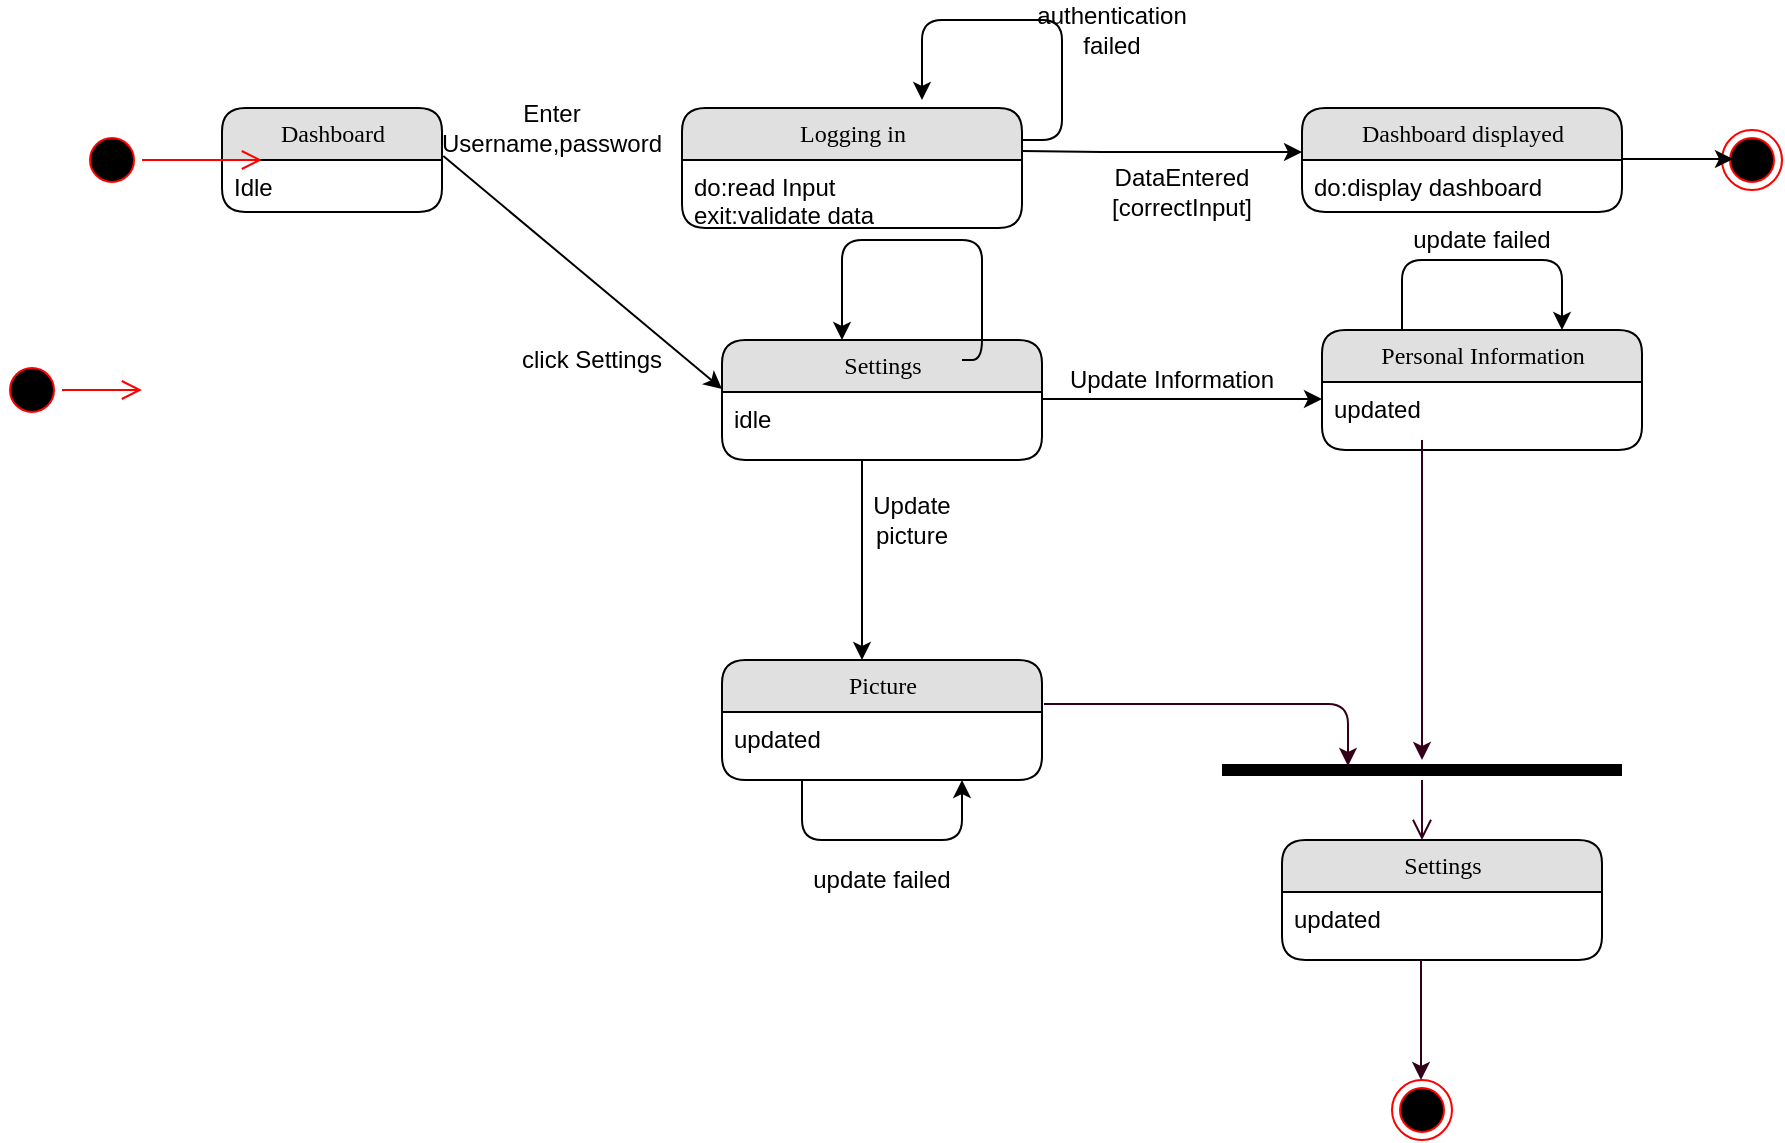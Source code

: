 <mxfile version="13.0.8" type="github">
  <diagram name="Page-1" id="b520641d-4fe3-3701-9064-5fc419738815">
    <mxGraphModel dx="946" dy="646" grid="1" gridSize="10" guides="1" tooltips="1" connect="1" arrows="1" fold="1" page="1" pageScale="1" pageWidth="1100" pageHeight="850" background="#ffffff" math="0" shadow="0">
      <root>
        <mxCell id="0" />
        <mxCell id="1" parent="0" />
        <mxCell id="JuLokaQtnEzh7Riw3Y3C-1" value="" style="ellipse;html=1;shape=startState;fillColor=#000000;strokeColor=#ff0000;" vertex="1" parent="1">
          <mxGeometry x="30" y="200" width="30" height="30" as="geometry" />
        </mxCell>
        <mxCell id="JuLokaQtnEzh7Riw3Y3C-2" value="" style="edgeStyle=orthogonalEdgeStyle;html=1;verticalAlign=bottom;endArrow=open;endSize=8;strokeColor=#ff0000;" edge="1" source="JuLokaQtnEzh7Riw3Y3C-1" parent="1">
          <mxGeometry relative="1" as="geometry">
            <mxPoint x="100" y="215" as="targetPoint" />
          </mxGeometry>
        </mxCell>
        <mxCell id="21ea969265ad0168-6" value="Dashboard" style="swimlane;html=1;fontStyle=0;childLayout=stackLayout;horizontal=1;startSize=26;fillColor=#e0e0e0;horizontalStack=0;resizeParent=1;resizeLast=0;collapsible=1;marginBottom=0;swimlaneFillColor=#ffffff;align=center;rounded=1;shadow=0;comic=0;labelBackgroundColor=none;strokeWidth=1;fontFamily=Verdana;fontSize=12" parent="1" vertex="1">
          <mxGeometry x="140" y="74" width="110" height="52" as="geometry" />
        </mxCell>
        <mxCell id="21ea969265ad0168-7" value="Idle" style="text;html=1;strokeColor=none;fillColor=none;spacingLeft=4;spacingRight=4;whiteSpace=wrap;overflow=hidden;rotatable=0;points=[[0,0.5],[1,0.5]];portConstraint=eastwest;" parent="21ea969265ad0168-6" vertex="1">
          <mxGeometry y="26" width="110" height="26" as="geometry" />
        </mxCell>
        <mxCell id="JuLokaQtnEzh7Riw3Y3C-3" value="" style="endArrow=classic;html=1;exitX=1.006;exitY=-0.077;exitDx=0;exitDy=0;exitPerimeter=0;" edge="1" parent="1" source="21ea969265ad0168-7">
          <mxGeometry width="50" height="50" relative="1" as="geometry">
            <mxPoint x="290" y="214.5" as="sourcePoint" />
            <mxPoint x="390" y="214.5" as="targetPoint" />
          </mxGeometry>
        </mxCell>
        <mxCell id="JuLokaQtnEzh7Riw3Y3C-4" value="Settings" style="swimlane;html=1;fontStyle=0;childLayout=stackLayout;horizontal=1;startSize=26;fillColor=#e0e0e0;horizontalStack=0;resizeParent=1;resizeLast=0;collapsible=1;marginBottom=0;swimlaneFillColor=#ffffff;align=center;rounded=1;shadow=0;comic=0;labelBackgroundColor=none;strokeWidth=1;fontFamily=Verdana;fontSize=12" vertex="1" parent="1">
          <mxGeometry x="390" y="190" width="160" height="60" as="geometry" />
        </mxCell>
        <mxCell id="JuLokaQtnEzh7Riw3Y3C-5" value="idle" style="text;html=1;strokeColor=none;fillColor=none;spacingLeft=4;spacingRight=4;whiteSpace=wrap;overflow=hidden;rotatable=0;points=[[0,0.5],[1,0.5]];portConstraint=eastwest;" vertex="1" parent="JuLokaQtnEzh7Riw3Y3C-4">
          <mxGeometry y="26" width="160" height="26" as="geometry" />
        </mxCell>
        <mxCell id="JuLokaQtnEzh7Riw3Y3C-7" value="click Settings" style="text;html=1;strokeColor=none;fillColor=none;align=center;verticalAlign=middle;whiteSpace=wrap;rounded=0;" vertex="1" parent="1">
          <mxGeometry x="280" y="190" width="90" height="20" as="geometry" />
        </mxCell>
        <mxCell id="JuLokaQtnEzh7Riw3Y3C-10" value="" style="endArrow=classic;html=1;" edge="1" parent="1">
          <mxGeometry width="50" height="50" relative="1" as="geometry">
            <mxPoint x="550" y="219.5" as="sourcePoint" />
            <mxPoint x="690" y="219.5" as="targetPoint" />
          </mxGeometry>
        </mxCell>
        <mxCell id="JuLokaQtnEzh7Riw3Y3C-11" value="Update Information" style="text;html=1;strokeColor=none;fillColor=none;align=center;verticalAlign=middle;whiteSpace=wrap;rounded=0;" vertex="1" parent="1">
          <mxGeometry x="550" y="200" width="130" height="20" as="geometry" />
        </mxCell>
        <mxCell id="JuLokaQtnEzh7Riw3Y3C-17" value="" style="edgeStyle=segmentEdgeStyle;endArrow=classic;html=1;" edge="1" parent="1">
          <mxGeometry width="50" height="50" relative="1" as="geometry">
            <mxPoint x="510" y="200" as="sourcePoint" />
            <mxPoint x="450" y="190" as="targetPoint" />
            <Array as="points">
              <mxPoint x="520" y="200" />
              <mxPoint x="520" y="140" />
            </Array>
          </mxGeometry>
        </mxCell>
        <mxCell id="JuLokaQtnEzh7Riw3Y3C-19" value="Invalid input" style="text;html=1;strokeColor=none;fillColor=none;align=center;verticalAlign=middle;whiteSpace=wrap;rounded=0;" vertex="1" parent="1">
          <mxGeometry x="460" y="120" width="90" height="10" as="geometry" />
        </mxCell>
        <mxCell id="JuLokaQtnEzh7Riw3Y3C-20" value="" style="ellipse;html=1;shape=endState;fillColor=#000000;strokeColor=#ff0000;" vertex="1" parent="1">
          <mxGeometry x="725" y="560" width="30" height="30" as="geometry" />
        </mxCell>
        <mxCell id="JuLokaQtnEzh7Riw3Y3C-25" value="Update picture" style="text;html=1;strokeColor=none;fillColor=none;align=center;verticalAlign=middle;whiteSpace=wrap;rounded=0;" vertex="1" parent="1">
          <mxGeometry x="460" y="270" width="50" height="20" as="geometry" />
        </mxCell>
        <mxCell id="JuLokaQtnEzh7Riw3Y3C-26" value="" style="endArrow=classic;html=1;" edge="1" parent="1">
          <mxGeometry width="50" height="50" relative="1" as="geometry">
            <mxPoint x="460" y="250" as="sourcePoint" />
            <mxPoint x="460" y="350" as="targetPoint" />
          </mxGeometry>
        </mxCell>
        <mxCell id="JuLokaQtnEzh7Riw3Y3C-27" value="Picture" style="swimlane;html=1;fontStyle=0;childLayout=stackLayout;horizontal=1;startSize=26;fillColor=#e0e0e0;horizontalStack=0;resizeParent=1;resizeLast=0;collapsible=1;marginBottom=0;swimlaneFillColor=#ffffff;align=center;rounded=1;shadow=0;comic=0;labelBackgroundColor=none;strokeWidth=1;fontFamily=Verdana;fontSize=12" vertex="1" parent="1">
          <mxGeometry x="390" y="350" width="160" height="60" as="geometry" />
        </mxCell>
        <mxCell id="JuLokaQtnEzh7Riw3Y3C-28" value="updated" style="text;html=1;strokeColor=none;fillColor=none;spacingLeft=4;spacingRight=4;whiteSpace=wrap;overflow=hidden;rotatable=0;points=[[0,0.5],[1,0.5]];portConstraint=eastwest;" vertex="1" parent="JuLokaQtnEzh7Riw3Y3C-27">
          <mxGeometry y="26" width="160" height="26" as="geometry" />
        </mxCell>
        <mxCell id="JuLokaQtnEzh7Riw3Y3C-30" value="" style="edgeStyle=segmentEdgeStyle;endArrow=classic;html=1;" edge="1" parent="1">
          <mxGeometry width="50" height="50" relative="1" as="geometry">
            <mxPoint x="430" y="410" as="sourcePoint" />
            <mxPoint x="510" y="410" as="targetPoint" />
            <Array as="points">
              <mxPoint x="430" y="440" />
              <mxPoint x="510" y="440" />
            </Array>
          </mxGeometry>
        </mxCell>
        <mxCell id="JuLokaQtnEzh7Riw3Y3C-31" value="update failed" style="text;html=1;strokeColor=none;fillColor=none;align=center;verticalAlign=middle;whiteSpace=wrap;rounded=0;" vertex="1" parent="1">
          <mxGeometry x="430" y="450" width="80" height="20" as="geometry" />
        </mxCell>
        <mxCell id="JuLokaQtnEzh7Riw3Y3C-32" value="Personal Information" style="swimlane;html=1;fontStyle=0;childLayout=stackLayout;horizontal=1;startSize=26;fillColor=#e0e0e0;horizontalStack=0;resizeParent=1;resizeLast=0;collapsible=1;marginBottom=0;swimlaneFillColor=#ffffff;align=center;rounded=1;shadow=0;comic=0;labelBackgroundColor=none;strokeWidth=1;fontFamily=Verdana;fontSize=12" vertex="1" parent="1">
          <mxGeometry x="690" y="185" width="160" height="60" as="geometry" />
        </mxCell>
        <mxCell id="JuLokaQtnEzh7Riw3Y3C-33" value="updated" style="text;html=1;strokeColor=none;fillColor=none;spacingLeft=4;spacingRight=4;whiteSpace=wrap;overflow=hidden;rotatable=0;points=[[0,0.5],[1,0.5]];portConstraint=eastwest;" vertex="1" parent="JuLokaQtnEzh7Riw3Y3C-32">
          <mxGeometry y="26" width="160" height="26" as="geometry" />
        </mxCell>
        <mxCell id="JuLokaQtnEzh7Riw3Y3C-34" value="" style="edgeStyle=segmentEdgeStyle;endArrow=classic;html=1;entryX=0.75;entryY=0;entryDx=0;entryDy=0;exitX=0.25;exitY=0;exitDx=0;exitDy=0;" edge="1" parent="1" source="JuLokaQtnEzh7Riw3Y3C-32" target="JuLokaQtnEzh7Riw3Y3C-32">
          <mxGeometry width="50" height="50" relative="1" as="geometry">
            <mxPoint x="730" y="180" as="sourcePoint" />
            <mxPoint x="810" y="120" as="targetPoint" />
            <Array as="points">
              <mxPoint x="730" y="150" />
              <mxPoint x="810" y="150" />
            </Array>
          </mxGeometry>
        </mxCell>
        <mxCell id="JuLokaQtnEzh7Riw3Y3C-35" value="update failed" style="text;html=1;strokeColor=none;fillColor=none;align=center;verticalAlign=middle;whiteSpace=wrap;rounded=0;" vertex="1" parent="1">
          <mxGeometry x="730" y="130" width="80" height="20" as="geometry" />
        </mxCell>
        <mxCell id="JuLokaQtnEzh7Riw3Y3C-36" value="" style="shape=line;html=1;strokeWidth=6;strokeColor=#000000;" vertex="1" parent="1">
          <mxGeometry x="640" y="400" width="200" height="10" as="geometry" />
        </mxCell>
        <mxCell id="JuLokaQtnEzh7Riw3Y3C-37" value="" style="edgeStyle=orthogonalEdgeStyle;html=1;verticalAlign=bottom;endArrow=open;endSize=8;strokeColor=#33001A;" edge="1" source="JuLokaQtnEzh7Riw3Y3C-36" parent="1">
          <mxGeometry relative="1" as="geometry">
            <mxPoint x="740" y="440" as="targetPoint" />
          </mxGeometry>
        </mxCell>
        <mxCell id="JuLokaQtnEzh7Riw3Y3C-38" value="" style="endArrow=classic;html=1;strokeColor=#33001A;exitX=1.006;exitY=-0.154;exitDx=0;exitDy=0;exitPerimeter=0;entryX=0.315;entryY=0.3;entryDx=0;entryDy=0;entryPerimeter=0;" edge="1" parent="1" source="JuLokaQtnEzh7Riw3Y3C-28" target="JuLokaQtnEzh7Riw3Y3C-36">
          <mxGeometry width="50" height="50" relative="1" as="geometry">
            <mxPoint x="610" y="380" as="sourcePoint" />
            <mxPoint x="670" y="360" as="targetPoint" />
            <Array as="points">
              <mxPoint x="703" y="372" />
            </Array>
          </mxGeometry>
        </mxCell>
        <mxCell id="JuLokaQtnEzh7Riw3Y3C-39" value="" style="endArrow=classic;html=1;strokeColor=#33001A;" edge="1" parent="1" target="JuLokaQtnEzh7Riw3Y3C-36">
          <mxGeometry width="50" height="50" relative="1" as="geometry">
            <mxPoint x="740" y="240" as="sourcePoint" />
            <mxPoint x="795" y="280" as="targetPoint" />
          </mxGeometry>
        </mxCell>
        <mxCell id="JuLokaQtnEzh7Riw3Y3C-21" value="Settings" style="swimlane;html=1;fontStyle=0;childLayout=stackLayout;horizontal=1;startSize=26;fillColor=#e0e0e0;horizontalStack=0;resizeParent=1;resizeLast=0;collapsible=1;marginBottom=0;swimlaneFillColor=#ffffff;align=center;rounded=1;shadow=0;comic=0;labelBackgroundColor=none;strokeWidth=1;fontFamily=Verdana;fontSize=12" vertex="1" parent="1">
          <mxGeometry x="670" y="440" width="160" height="60" as="geometry" />
        </mxCell>
        <mxCell id="JuLokaQtnEzh7Riw3Y3C-22" value="updated" style="text;html=1;strokeColor=none;fillColor=none;spacingLeft=4;spacingRight=4;whiteSpace=wrap;overflow=hidden;rotatable=0;points=[[0,0.5],[1,0.5]];portConstraint=eastwest;" vertex="1" parent="JuLokaQtnEzh7Riw3Y3C-21">
          <mxGeometry y="26" width="160" height="26" as="geometry" />
        </mxCell>
        <mxCell id="JuLokaQtnEzh7Riw3Y3C-40" value="" style="endArrow=classic;html=1;strokeColor=#33001A;" edge="1" parent="1">
          <mxGeometry width="50" height="50" relative="1" as="geometry">
            <mxPoint x="739.5" y="500" as="sourcePoint" />
            <mxPoint x="739.5" y="560" as="targetPoint" />
          </mxGeometry>
        </mxCell>
        <mxCell id="Hgtj_GoyG-KB-VZRIQT7-10" value="authentication failed" style="text;html=1;strokeColor=none;fillColor=none;align=center;verticalAlign=middle;whiteSpace=wrap;rounded=0;" vertex="1" parent="1">
          <mxGeometry x="550" y="20" width="70" height="30" as="geometry" />
        </mxCell>
        <mxCell id="Hgtj_GoyG-KB-VZRIQT7-11" value="DataEntered [correctInput]" style="text;html=1;strokeColor=none;fillColor=none;align=center;verticalAlign=middle;whiteSpace=wrap;rounded=0;" vertex="1" parent="1">
          <mxGeometry x="580" y="106" width="80" height="20" as="geometry" />
        </mxCell>
        <mxCell id="Hgtj_GoyG-KB-VZRIQT7-16" value="" style="ellipse;html=1;shape=endState;fillColor=#000000;strokeColor=#ff0000;" vertex="1" parent="1">
          <mxGeometry x="890" y="85" width="30" height="30" as="geometry" />
        </mxCell>
        <mxCell id="Hgtj_GoyG-KB-VZRIQT7-17" value="" style="ellipse;html=1;shape=startState;fillColor=#000000;strokeColor=#ff0000;" vertex="1" parent="1">
          <mxGeometry x="70" y="85" width="30" height="30" as="geometry" />
        </mxCell>
        <mxCell id="Hgtj_GoyG-KB-VZRIQT7-18" value="" style="edgeStyle=orthogonalEdgeStyle;html=1;verticalAlign=bottom;endArrow=open;endSize=8;strokeColor=#ff0000;" edge="1" parent="1" source="Hgtj_GoyG-KB-VZRIQT7-17">
          <mxGeometry relative="1" as="geometry">
            <mxPoint x="160" y="100" as="targetPoint" />
          </mxGeometry>
        </mxCell>
        <mxCell id="Hgtj_GoyG-KB-VZRIQT7-23" value="" style="endArrow=classic;html=1;" edge="1" parent="1">
          <mxGeometry width="50" height="50" relative="1" as="geometry">
            <mxPoint x="840" y="99.5" as="sourcePoint" />
            <mxPoint x="895.5" y="99.5" as="targetPoint" />
          </mxGeometry>
        </mxCell>
        <mxCell id="Hgtj_GoyG-KB-VZRIQT7-26" value="Enter Username,password" style="text;html=1;strokeColor=none;fillColor=none;align=center;verticalAlign=middle;whiteSpace=wrap;rounded=0;" vertex="1" parent="1">
          <mxGeometry x="250" y="74" width="110" height="20" as="geometry" />
        </mxCell>
        <mxCell id="Hgtj_GoyG-KB-VZRIQT7-27" value="" style="edgeStyle=segmentEdgeStyle;endArrow=classic;html=1;" edge="1" parent="1">
          <mxGeometry width="50" height="50" relative="1" as="geometry">
            <mxPoint x="540" y="90" as="sourcePoint" />
            <mxPoint x="490" y="70" as="targetPoint" />
            <Array as="points">
              <mxPoint x="540" y="90" />
              <mxPoint x="560" y="90" />
              <mxPoint x="560" y="30" />
              <mxPoint x="490" y="30" />
            </Array>
          </mxGeometry>
        </mxCell>
        <mxCell id="Hgtj_GoyG-KB-VZRIQT7-28" value="" style="endArrow=classic;html=1;" edge="1" parent="1">
          <mxGeometry width="50" height="50" relative="1" as="geometry">
            <mxPoint x="540" y="95.5" as="sourcePoint" />
            <mxPoint x="680" y="96" as="targetPoint" />
            <Array as="points">
              <mxPoint x="580" y="96" />
            </Array>
          </mxGeometry>
        </mxCell>
        <mxCell id="Hgtj_GoyG-KB-VZRIQT7-5" value="Dashboard displayed" style="swimlane;html=1;fontStyle=0;childLayout=stackLayout;horizontal=1;startSize=26;fillColor=#e0e0e0;horizontalStack=0;resizeParent=1;resizeLast=0;collapsible=1;marginBottom=0;swimlaneFillColor=#ffffff;align=center;rounded=1;shadow=0;comic=0;labelBackgroundColor=none;strokeWidth=1;fontFamily=Verdana;fontSize=12" vertex="1" parent="1">
          <mxGeometry x="680" y="74" width="160" height="52" as="geometry" />
        </mxCell>
        <mxCell id="Hgtj_GoyG-KB-VZRIQT7-6" value="do:display dashboard" style="text;html=1;strokeColor=none;fillColor=none;spacingLeft=4;spacingRight=4;whiteSpace=wrap;overflow=hidden;rotatable=0;points=[[0,0.5],[1,0.5]];portConstraint=eastwest;" vertex="1" parent="Hgtj_GoyG-KB-VZRIQT7-5">
          <mxGeometry y="26" width="160" height="26" as="geometry" />
        </mxCell>
        <mxCell id="Hgtj_GoyG-KB-VZRIQT7-1" value="Logging in" style="swimlane;html=1;fontStyle=0;childLayout=stackLayout;horizontal=1;startSize=26;fillColor=#e0e0e0;horizontalStack=0;resizeParent=1;resizeLast=0;collapsible=1;marginBottom=0;swimlaneFillColor=#ffffff;align=center;rounded=1;shadow=0;comic=0;labelBackgroundColor=none;strokeWidth=1;fontFamily=Verdana;fontSize=12" vertex="1" parent="1">
          <mxGeometry x="370" y="74" width="170" height="60" as="geometry" />
        </mxCell>
        <mxCell id="Hgtj_GoyG-KB-VZRIQT7-2" value="do:read Input&lt;br&gt;exit:validate data" style="text;html=1;strokeColor=none;fillColor=none;spacingLeft=4;spacingRight=4;whiteSpace=wrap;overflow=hidden;rotatable=0;points=[[0,0.5],[1,0.5]];portConstraint=eastwest;" vertex="1" parent="Hgtj_GoyG-KB-VZRIQT7-1">
          <mxGeometry y="26" width="170" height="34" as="geometry" />
        </mxCell>
      </root>
    </mxGraphModel>
  </diagram>
</mxfile>
